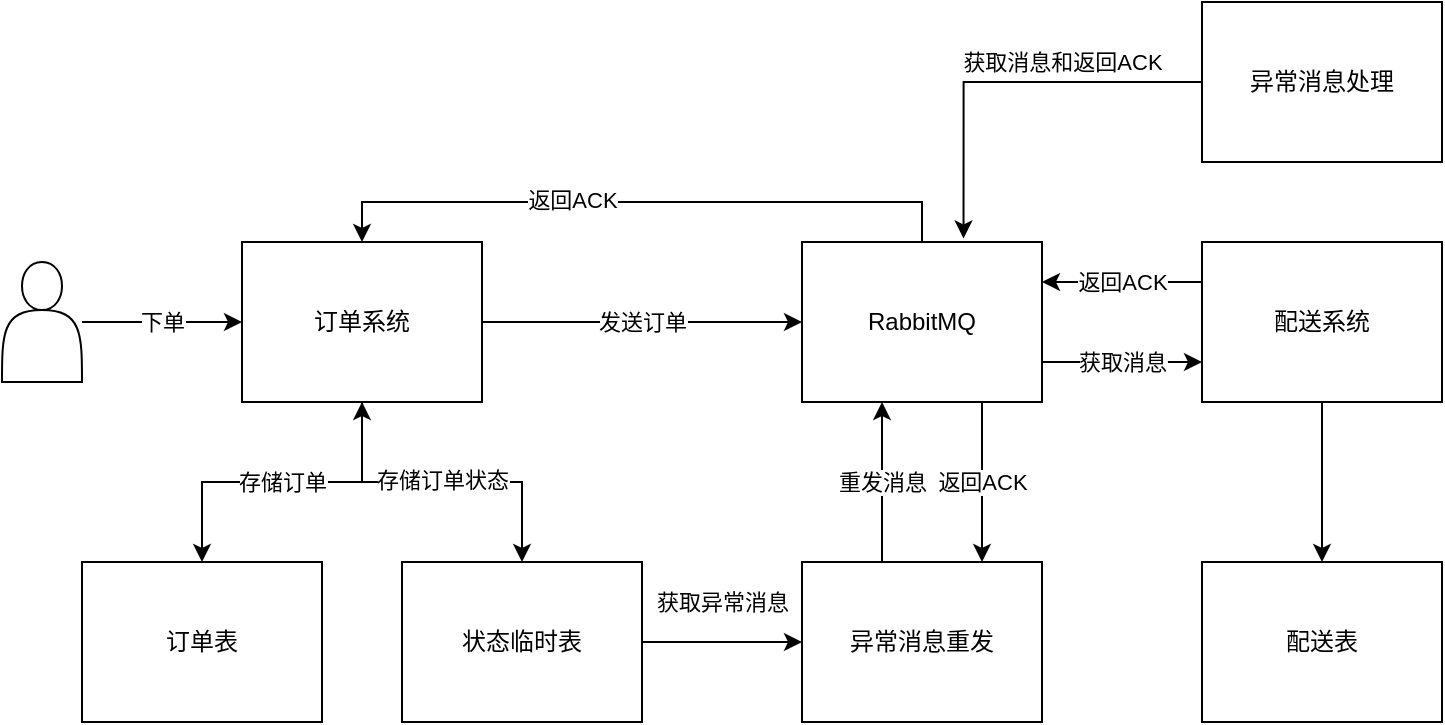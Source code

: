 <mxfile version="21.1.2" type="device">
  <diagram name="第 1 页" id="-3nqvv6s7YnzFgteO_bq">
    <mxGraphModel dx="1036" dy="614" grid="1" gridSize="10" guides="1" tooltips="1" connect="1" arrows="1" fold="1" page="1" pageScale="1" pageWidth="583" pageHeight="827" math="0" shadow="0">
      <root>
        <mxCell id="0" />
        <mxCell id="1" parent="0" />
        <mxCell id="Ej11A40TjEGv-Et7twY0-8" value="存储订单" style="edgeStyle=orthogonalEdgeStyle;rounded=0;orthogonalLoop=1;jettySize=auto;html=1;" parent="1" source="Ej11A40TjEGv-Et7twY0-1" target="Ej11A40TjEGv-Et7twY0-2" edge="1">
          <mxGeometry relative="1" as="geometry" />
        </mxCell>
        <mxCell id="Ej11A40TjEGv-Et7twY0-9" value="发送订单" style="edgeStyle=orthogonalEdgeStyle;rounded=0;orthogonalLoop=1;jettySize=auto;html=1;curved=1;exitX=1;exitY=0.5;exitDx=0;exitDy=0;entryX=0;entryY=0.5;entryDx=0;entryDy=0;" parent="1" source="Ej11A40TjEGv-Et7twY0-1" target="Ej11A40TjEGv-Et7twY0-5" edge="1">
          <mxGeometry relative="1" as="geometry">
            <Array as="points">
              <mxPoint x="320" y="240" />
              <mxPoint x="320" y="240" />
            </Array>
          </mxGeometry>
        </mxCell>
        <mxCell id="hRnOgPXbPlWr9jqxERhN-2" style="edgeStyle=orthogonalEdgeStyle;rounded=0;orthogonalLoop=1;jettySize=auto;html=1;exitX=0.5;exitY=1;exitDx=0;exitDy=0;entryX=0.5;entryY=0;entryDx=0;entryDy=0;startArrow=classic;startFill=1;" parent="1" source="Ej11A40TjEGv-Et7twY0-1" target="hRnOgPXbPlWr9jqxERhN-1" edge="1">
          <mxGeometry relative="1" as="geometry" />
        </mxCell>
        <mxCell id="hRnOgPXbPlWr9jqxERhN-3" value="存储订单状态" style="edgeLabel;html=1;align=center;verticalAlign=middle;resizable=0;points=[];" parent="hRnOgPXbPlWr9jqxERhN-2" vertex="1" connectable="0">
          <mxGeometry x="0.207" y="1" relative="1" as="geometry">
            <mxPoint x="-17" as="offset" />
          </mxGeometry>
        </mxCell>
        <mxCell id="Ej11A40TjEGv-Et7twY0-1" value="订单系统" style="rounded=0;whiteSpace=wrap;html=1;" parent="1" vertex="1">
          <mxGeometry x="160" y="200" width="120" height="80" as="geometry" />
        </mxCell>
        <mxCell id="Ej11A40TjEGv-Et7twY0-2" value="订单表" style="rounded=0;whiteSpace=wrap;html=1;" parent="1" vertex="1">
          <mxGeometry x="80" y="360" width="120" height="80" as="geometry" />
        </mxCell>
        <mxCell id="Ej11A40TjEGv-Et7twY0-7" value="下单" style="edgeStyle=orthogonalEdgeStyle;rounded=0;orthogonalLoop=1;jettySize=auto;html=1;" parent="1" source="Ej11A40TjEGv-Et7twY0-4" target="Ej11A40TjEGv-Et7twY0-1" edge="1">
          <mxGeometry relative="1" as="geometry" />
        </mxCell>
        <mxCell id="Ej11A40TjEGv-Et7twY0-4" value="" style="shape=actor;whiteSpace=wrap;html=1;" parent="1" vertex="1">
          <mxGeometry x="40" y="210" width="40" height="60" as="geometry" />
        </mxCell>
        <mxCell id="Ej11A40TjEGv-Et7twY0-12" value="获取消息" style="edgeStyle=orthogonalEdgeStyle;rounded=0;orthogonalLoop=1;jettySize=auto;html=1;" parent="1" source="Ej11A40TjEGv-Et7twY0-5" target="Ej11A40TjEGv-Et7twY0-10" edge="1">
          <mxGeometry relative="1" as="geometry">
            <Array as="points">
              <mxPoint x="600" y="260" />
              <mxPoint x="600" y="260" />
            </Array>
          </mxGeometry>
        </mxCell>
        <mxCell id="Ej11A40TjEGv-Et7twY0-14" style="edgeStyle=orthogonalEdgeStyle;rounded=0;orthogonalLoop=1;jettySize=auto;html=1;exitX=0.5;exitY=0;exitDx=0;exitDy=0;entryX=0.5;entryY=0;entryDx=0;entryDy=0;" parent="1" source="Ej11A40TjEGv-Et7twY0-5" target="Ej11A40TjEGv-Et7twY0-1" edge="1">
          <mxGeometry relative="1" as="geometry" />
        </mxCell>
        <mxCell id="Ej11A40TjEGv-Et7twY0-15" value="返回ACK" style="edgeLabel;html=1;align=center;verticalAlign=middle;resizable=0;points=[];" parent="Ej11A40TjEGv-Et7twY0-14" vertex="1" connectable="0">
          <mxGeometry x="0.22" y="-1" relative="1" as="geometry">
            <mxPoint as="offset" />
          </mxGeometry>
        </mxCell>
        <mxCell id="Xmsoez5hfljNx1u3OXHy-4" value="返回ACK" style="edgeStyle=orthogonalEdgeStyle;rounded=0;orthogonalLoop=1;jettySize=auto;html=1;exitX=0.75;exitY=1;exitDx=0;exitDy=0;entryX=0.75;entryY=0;entryDx=0;entryDy=0;" edge="1" parent="1" source="Ej11A40TjEGv-Et7twY0-5" target="Xmsoez5hfljNx1u3OXHy-1">
          <mxGeometry relative="1" as="geometry" />
        </mxCell>
        <mxCell id="Ej11A40TjEGv-Et7twY0-5" value="RabbitMQ" style="rounded=0;whiteSpace=wrap;html=1;" parent="1" vertex="1">
          <mxGeometry x="440" y="200" width="120" height="80" as="geometry" />
        </mxCell>
        <mxCell id="Ej11A40TjEGv-Et7twY0-13" value="" style="edgeStyle=orthogonalEdgeStyle;rounded=0;orthogonalLoop=1;jettySize=auto;html=1;" parent="1" source="Ej11A40TjEGv-Et7twY0-10" target="Ej11A40TjEGv-Et7twY0-11" edge="1">
          <mxGeometry relative="1" as="geometry" />
        </mxCell>
        <mxCell id="Xmsoez5hfljNx1u3OXHy-5" value="返回ACK" style="edgeStyle=orthogonalEdgeStyle;rounded=0;orthogonalLoop=1;jettySize=auto;html=1;" edge="1" parent="1" source="Ej11A40TjEGv-Et7twY0-10" target="Ej11A40TjEGv-Et7twY0-5">
          <mxGeometry relative="1" as="geometry">
            <Array as="points">
              <mxPoint x="600" y="220" />
              <mxPoint x="600" y="220" />
            </Array>
          </mxGeometry>
        </mxCell>
        <mxCell id="Ej11A40TjEGv-Et7twY0-10" value="配送系统" style="rounded=0;whiteSpace=wrap;html=1;" parent="1" vertex="1">
          <mxGeometry x="640" y="200" width="120" height="80" as="geometry" />
        </mxCell>
        <mxCell id="Ej11A40TjEGv-Et7twY0-11" value="配送表" style="rounded=0;whiteSpace=wrap;html=1;" parent="1" vertex="1">
          <mxGeometry x="640" y="360" width="120" height="80" as="geometry" />
        </mxCell>
        <mxCell id="Xmsoez5hfljNx1u3OXHy-2" value="获取异常消息" style="edgeStyle=orthogonalEdgeStyle;rounded=0;orthogonalLoop=1;jettySize=auto;html=1;" edge="1" parent="1" source="hRnOgPXbPlWr9jqxERhN-1" target="Xmsoez5hfljNx1u3OXHy-1">
          <mxGeometry y="20" relative="1" as="geometry">
            <mxPoint as="offset" />
          </mxGeometry>
        </mxCell>
        <mxCell id="hRnOgPXbPlWr9jqxERhN-1" value="状态临时表" style="rounded=0;whiteSpace=wrap;html=1;" parent="1" vertex="1">
          <mxGeometry x="240" y="360" width="120" height="80" as="geometry" />
        </mxCell>
        <mxCell id="Xmsoez5hfljNx1u3OXHy-3" value="重发消息" style="edgeStyle=orthogonalEdgeStyle;rounded=0;orthogonalLoop=1;jettySize=auto;html=1;" edge="1" parent="1" source="Xmsoez5hfljNx1u3OXHy-1" target="Ej11A40TjEGv-Et7twY0-5">
          <mxGeometry relative="1" as="geometry">
            <Array as="points">
              <mxPoint x="480" y="340" />
              <mxPoint x="480" y="340" />
            </Array>
          </mxGeometry>
        </mxCell>
        <mxCell id="Xmsoez5hfljNx1u3OXHy-1" value="异常消息重发" style="rounded=0;whiteSpace=wrap;html=1;" vertex="1" parent="1">
          <mxGeometry x="440" y="360" width="120" height="80" as="geometry" />
        </mxCell>
        <mxCell id="Xmsoez5hfljNx1u3OXHy-9" style="edgeStyle=orthogonalEdgeStyle;rounded=0;orthogonalLoop=1;jettySize=auto;html=1;entryX=0.673;entryY=-0.022;entryDx=0;entryDy=0;entryPerimeter=0;" edge="1" parent="1" source="Xmsoez5hfljNx1u3OXHy-6" target="Ej11A40TjEGv-Et7twY0-5">
          <mxGeometry relative="1" as="geometry" />
        </mxCell>
        <mxCell id="Xmsoez5hfljNx1u3OXHy-10" value="获取消息和返回ACK" style="edgeLabel;html=1;align=center;verticalAlign=middle;resizable=0;points=[];" vertex="1" connectable="0" parent="Xmsoez5hfljNx1u3OXHy-9">
          <mxGeometry x="-0.084" y="-1" relative="1" as="geometry">
            <mxPoint x="20" y="-9" as="offset" />
          </mxGeometry>
        </mxCell>
        <mxCell id="Xmsoez5hfljNx1u3OXHy-6" value="异常消息处理" style="rounded=0;whiteSpace=wrap;html=1;" vertex="1" parent="1">
          <mxGeometry x="640" y="80" width="120" height="80" as="geometry" />
        </mxCell>
      </root>
    </mxGraphModel>
  </diagram>
</mxfile>
